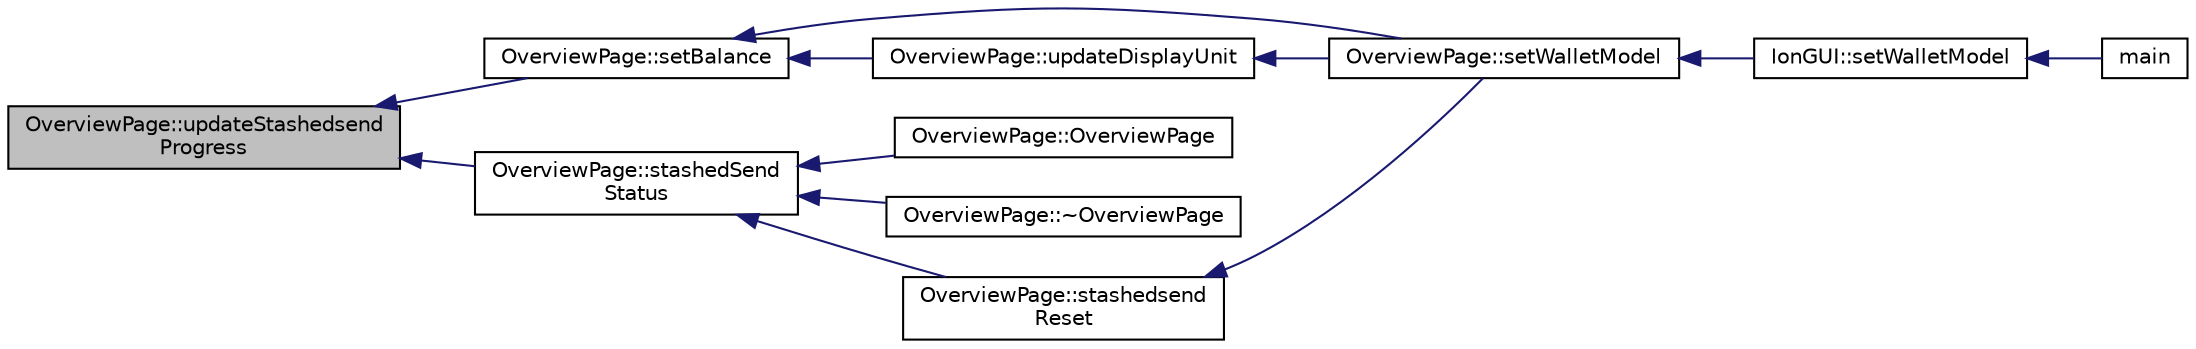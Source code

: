 digraph "OverviewPage::updateStashedsendProgress"
{
  edge [fontname="Helvetica",fontsize="10",labelfontname="Helvetica",labelfontsize="10"];
  node [fontname="Helvetica",fontsize="10",shape=record];
  rankdir="LR";
  Node943 [label="OverviewPage::updateStashedsend\lProgress",height=0.2,width=0.4,color="black", fillcolor="grey75", style="filled", fontcolor="black"];
  Node943 -> Node944 [dir="back",color="midnightblue",fontsize="10",style="solid",fontname="Helvetica"];
  Node944 [label="OverviewPage::setBalance",height=0.2,width=0.4,color="black", fillcolor="white", style="filled",URL="$d1/d91/class_overview_page.html#a070a269ea7c7aacf129e6325fcd8343a"];
  Node944 -> Node945 [dir="back",color="midnightblue",fontsize="10",style="solid",fontname="Helvetica"];
  Node945 [label="OverviewPage::setWalletModel",height=0.2,width=0.4,color="black", fillcolor="white", style="filled",URL="$d1/d91/class_overview_page.html#a2ed52a3a87e9c74fee38fa873c9bc71f"];
  Node945 -> Node946 [dir="back",color="midnightblue",fontsize="10",style="solid",fontname="Helvetica"];
  Node946 [label="IonGUI::setWalletModel",height=0.2,width=0.4,color="black", fillcolor="white", style="filled",URL="$dc/d0b/class_ion_g_u_i.html#a37f87db65498b036d387c705a749c45d",tooltip="Set the wallet model. "];
  Node946 -> Node947 [dir="back",color="midnightblue",fontsize="10",style="solid",fontname="Helvetica"];
  Node947 [label="main",height=0.2,width=0.4,color="black", fillcolor="white", style="filled",URL="$d5/d2d/ion_8cpp.html#a0ddf1224851353fc92bfbff6f499fa97"];
  Node944 -> Node948 [dir="back",color="midnightblue",fontsize="10",style="solid",fontname="Helvetica"];
  Node948 [label="OverviewPage::updateDisplayUnit",height=0.2,width=0.4,color="black", fillcolor="white", style="filled",URL="$d1/d91/class_overview_page.html#a03f19b9afd9af4b72d9bba7b0c7cf900"];
  Node948 -> Node945 [dir="back",color="midnightblue",fontsize="10",style="solid",fontname="Helvetica"];
  Node943 -> Node949 [dir="back",color="midnightblue",fontsize="10",style="solid",fontname="Helvetica"];
  Node949 [label="OverviewPage::stashedSend\lStatus",height=0.2,width=0.4,color="black", fillcolor="white", style="filled",URL="$d1/d91/class_overview_page.html#ac6d1b3475132a87b31c1510014e4d0e7"];
  Node949 -> Node950 [dir="back",color="midnightblue",fontsize="10",style="solid",fontname="Helvetica"];
  Node950 [label="OverviewPage::OverviewPage",height=0.2,width=0.4,color="black", fillcolor="white", style="filled",URL="$d1/d91/class_overview_page.html#a18c1a29cab6b745b25e701b20f234932"];
  Node949 -> Node951 [dir="back",color="midnightblue",fontsize="10",style="solid",fontname="Helvetica"];
  Node951 [label="OverviewPage::~OverviewPage",height=0.2,width=0.4,color="black", fillcolor="white", style="filled",URL="$d1/d91/class_overview_page.html#a7fd68a7bebc327e3bbef2226b41298aa"];
  Node949 -> Node952 [dir="back",color="midnightblue",fontsize="10",style="solid",fontname="Helvetica"];
  Node952 [label="OverviewPage::stashedsend\lReset",height=0.2,width=0.4,color="black", fillcolor="white", style="filled",URL="$d1/d91/class_overview_page.html#a6b87c065c31ccd136f541edd3bb73134"];
  Node952 -> Node945 [dir="back",color="midnightblue",fontsize="10",style="solid",fontname="Helvetica"];
}
